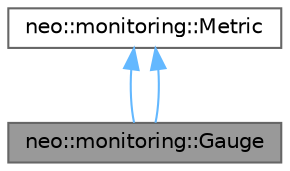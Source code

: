 digraph "neo::monitoring::Gauge"
{
 // LATEX_PDF_SIZE
  bgcolor="transparent";
  edge [fontname=Helvetica,fontsize=10,labelfontname=Helvetica,labelfontsize=10];
  node [fontname=Helvetica,fontsize=10,shape=box,height=0.2,width=0.4];
  Node1 [id="Node000001",label="neo::monitoring::Gauge",height=0.2,width=0.4,color="gray40", fillcolor="grey60", style="filled", fontcolor="black",tooltip="Gauge metric - value that can go up or down."];
  Node2 -> Node1 [id="edge1_Node000001_Node000002",dir="back",color="steelblue1",style="solid",tooltip=" "];
  Node2 [id="Node000002",label="neo::monitoring::Metric",height=0.2,width=0.4,color="gray40", fillcolor="white", style="filled",URL="$classneo_1_1monitoring_1_1_metric.html",tooltip="Base class for all metrics."];
  Node2 -> Node1 [id="edge2_Node000001_Node000002",dir="back",color="steelblue1",style="solid",tooltip=" "];
}
